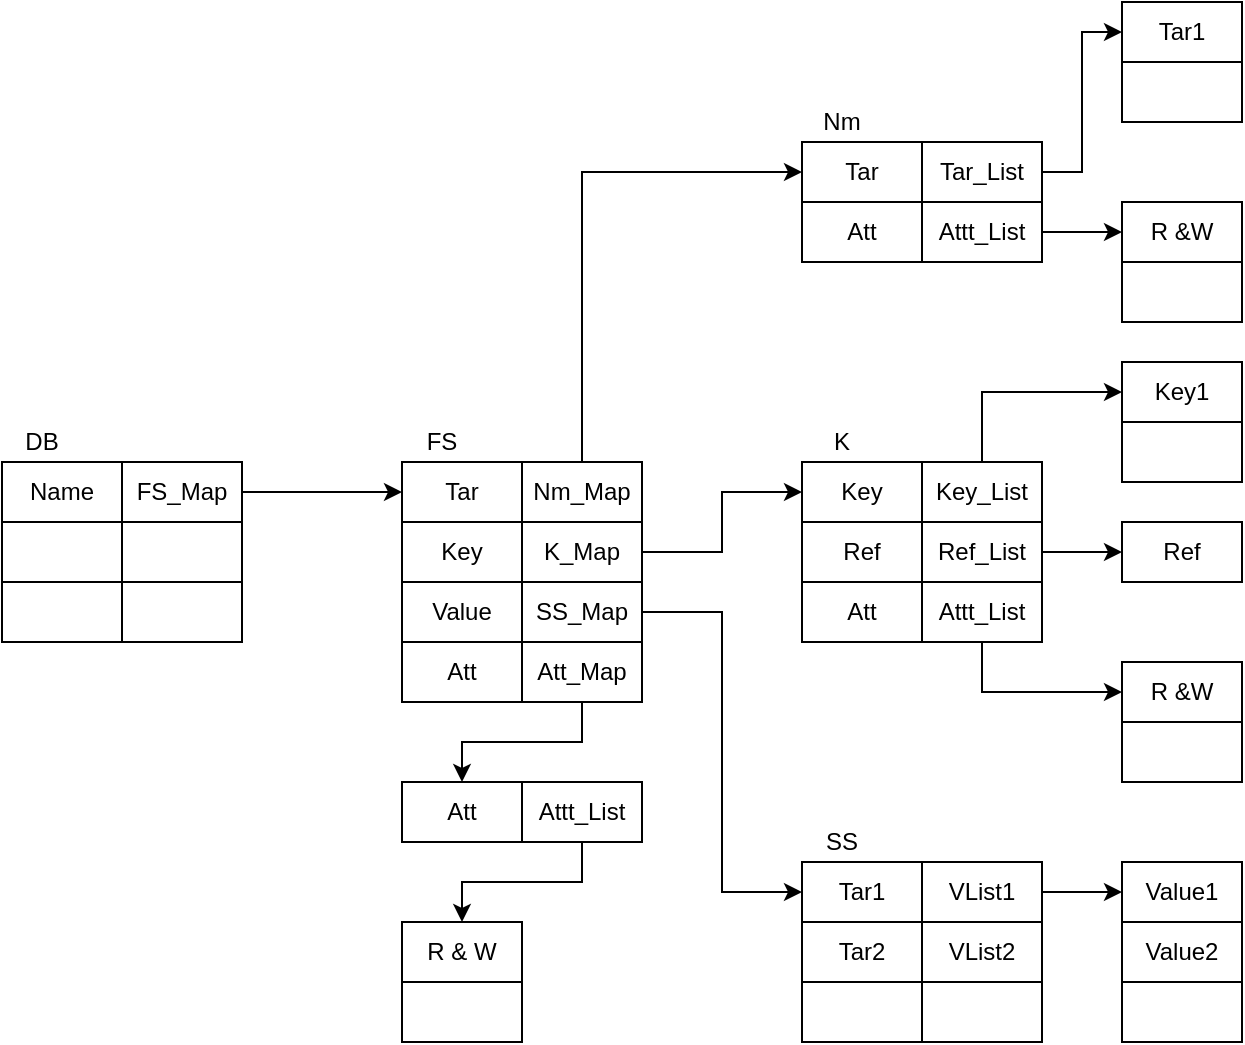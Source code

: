 <mxfile version="13.6.2" type="device"><diagram id="C5RBs43oDa-KdzZeNtuy" name="Page-1"><mxGraphModel dx="973" dy="573" grid="1" gridSize="10" guides="1" tooltips="1" connect="1" arrows="1" fold="1" page="1" pageScale="1" pageWidth="827" pageHeight="1169" math="0" shadow="0"><root><mxCell id="WIyWlLk6GJQsqaUBKTNV-0"/><mxCell id="WIyWlLk6GJQsqaUBKTNV-1" parent="WIyWlLk6GJQsqaUBKTNV-0"/><mxCell id="2h9ql5fSif1AdxZfYFnC-27" value="Name" style="rounded=0;whiteSpace=wrap;html=1;" vertex="1" parent="WIyWlLk6GJQsqaUBKTNV-1"><mxGeometry x="40" y="360" width="60" height="30" as="geometry"/></mxCell><mxCell id="2h9ql5fSif1AdxZfYFnC-51" style="edgeStyle=orthogonalEdgeStyle;rounded=0;orthogonalLoop=1;jettySize=auto;html=1;exitX=1;exitY=0.5;exitDx=0;exitDy=0;entryX=0;entryY=0.5;entryDx=0;entryDy=0;" edge="1" parent="WIyWlLk6GJQsqaUBKTNV-1" source="2h9ql5fSif1AdxZfYFnC-29" target="2h9ql5fSif1AdxZfYFnC-35"><mxGeometry relative="1" as="geometry"/></mxCell><mxCell id="2h9ql5fSif1AdxZfYFnC-29" value="FS_Map" style="rounded=0;whiteSpace=wrap;html=1;" vertex="1" parent="WIyWlLk6GJQsqaUBKTNV-1"><mxGeometry x="100" y="360" width="60" height="30" as="geometry"/></mxCell><mxCell id="2h9ql5fSif1AdxZfYFnC-30" value="" style="rounded=0;whiteSpace=wrap;html=1;" vertex="1" parent="WIyWlLk6GJQsqaUBKTNV-1"><mxGeometry x="40" y="390" width="60" height="30" as="geometry"/></mxCell><mxCell id="2h9ql5fSif1AdxZfYFnC-31" value="" style="rounded=0;whiteSpace=wrap;html=1;" vertex="1" parent="WIyWlLk6GJQsqaUBKTNV-1"><mxGeometry x="100" y="390" width="60" height="30" as="geometry"/></mxCell><mxCell id="2h9ql5fSif1AdxZfYFnC-32" value="" style="rounded=0;whiteSpace=wrap;html=1;" vertex="1" parent="WIyWlLk6GJQsqaUBKTNV-1"><mxGeometry x="40" y="420" width="60" height="30" as="geometry"/></mxCell><mxCell id="2h9ql5fSif1AdxZfYFnC-33" value="" style="rounded=0;whiteSpace=wrap;html=1;" vertex="1" parent="WIyWlLk6GJQsqaUBKTNV-1"><mxGeometry x="100" y="420" width="60" height="30" as="geometry"/></mxCell><mxCell id="2h9ql5fSif1AdxZfYFnC-34" value="DB" style="text;html=1;strokeColor=none;fillColor=none;align=center;verticalAlign=middle;whiteSpace=wrap;rounded=0;" vertex="1" parent="WIyWlLk6GJQsqaUBKTNV-1"><mxGeometry x="40" y="340" width="40" height="20" as="geometry"/></mxCell><mxCell id="2h9ql5fSif1AdxZfYFnC-35" value="Tar" style="rounded=0;whiteSpace=wrap;html=1;" vertex="1" parent="WIyWlLk6GJQsqaUBKTNV-1"><mxGeometry x="240" y="360" width="60" height="30" as="geometry"/></mxCell><mxCell id="2h9ql5fSif1AdxZfYFnC-57" style="edgeStyle=orthogonalEdgeStyle;rounded=0;orthogonalLoop=1;jettySize=auto;html=1;exitX=0.5;exitY=0;exitDx=0;exitDy=0;entryX=0;entryY=0.5;entryDx=0;entryDy=0;" edge="1" parent="WIyWlLk6GJQsqaUBKTNV-1" source="2h9ql5fSif1AdxZfYFnC-36" target="2h9ql5fSif1AdxZfYFnC-53"><mxGeometry relative="1" as="geometry"/></mxCell><mxCell id="2h9ql5fSif1AdxZfYFnC-36" value="Nm_Map" style="rounded=0;whiteSpace=wrap;html=1;" vertex="1" parent="WIyWlLk6GJQsqaUBKTNV-1"><mxGeometry x="300" y="360" width="60" height="30" as="geometry"/></mxCell><mxCell id="2h9ql5fSif1AdxZfYFnC-37" value="Key" style="rounded=0;whiteSpace=wrap;html=1;" vertex="1" parent="WIyWlLk6GJQsqaUBKTNV-1"><mxGeometry x="240" y="390" width="60" height="30" as="geometry"/></mxCell><mxCell id="2h9ql5fSif1AdxZfYFnC-76" style="edgeStyle=orthogonalEdgeStyle;rounded=0;orthogonalLoop=1;jettySize=auto;html=1;exitX=1;exitY=0.5;exitDx=0;exitDy=0;entryX=0;entryY=0.5;entryDx=0;entryDy=0;" edge="1" parent="WIyWlLk6GJQsqaUBKTNV-1" source="2h9ql5fSif1AdxZfYFnC-38" target="2h9ql5fSif1AdxZfYFnC-70"><mxGeometry relative="1" as="geometry"/></mxCell><mxCell id="2h9ql5fSif1AdxZfYFnC-38" value="K_Map" style="rounded=0;whiteSpace=wrap;html=1;" vertex="1" parent="WIyWlLk6GJQsqaUBKTNV-1"><mxGeometry x="300" y="390" width="60" height="30" as="geometry"/></mxCell><mxCell id="2h9ql5fSif1AdxZfYFnC-39" value="Value" style="rounded=0;whiteSpace=wrap;html=1;" vertex="1" parent="WIyWlLk6GJQsqaUBKTNV-1"><mxGeometry x="240" y="420" width="60" height="30" as="geometry"/></mxCell><mxCell id="2h9ql5fSif1AdxZfYFnC-93" style="edgeStyle=orthogonalEdgeStyle;rounded=0;orthogonalLoop=1;jettySize=auto;html=1;exitX=1;exitY=0.5;exitDx=0;exitDy=0;entryX=0;entryY=0.5;entryDx=0;entryDy=0;" edge="1" parent="WIyWlLk6GJQsqaUBKTNV-1" source="2h9ql5fSif1AdxZfYFnC-40" target="2h9ql5fSif1AdxZfYFnC-87"><mxGeometry relative="1" as="geometry"/></mxCell><mxCell id="2h9ql5fSif1AdxZfYFnC-40" value="SS_Map" style="rounded=0;whiteSpace=wrap;html=1;" vertex="1" parent="WIyWlLk6GJQsqaUBKTNV-1"><mxGeometry x="300" y="420" width="60" height="30" as="geometry"/></mxCell><mxCell id="2h9ql5fSif1AdxZfYFnC-41" value="Att" style="rounded=0;whiteSpace=wrap;html=1;" vertex="1" parent="WIyWlLk6GJQsqaUBKTNV-1"><mxGeometry x="240" y="450" width="60" height="30" as="geometry"/></mxCell><mxCell id="2h9ql5fSif1AdxZfYFnC-45" style="edgeStyle=orthogonalEdgeStyle;rounded=0;orthogonalLoop=1;jettySize=auto;html=1;exitX=0.5;exitY=1;exitDx=0;exitDy=0;entryX=0.5;entryY=0;entryDx=0;entryDy=0;" edge="1" parent="WIyWlLk6GJQsqaUBKTNV-1" source="2h9ql5fSif1AdxZfYFnC-42" target="2h9ql5fSif1AdxZfYFnC-43"><mxGeometry relative="1" as="geometry"/></mxCell><mxCell id="2h9ql5fSif1AdxZfYFnC-42" value="Att_Map" style="rounded=0;whiteSpace=wrap;html=1;" vertex="1" parent="WIyWlLk6GJQsqaUBKTNV-1"><mxGeometry x="300" y="450" width="60" height="30" as="geometry"/></mxCell><mxCell id="2h9ql5fSif1AdxZfYFnC-43" value="Att" style="rounded=0;whiteSpace=wrap;html=1;" vertex="1" parent="WIyWlLk6GJQsqaUBKTNV-1"><mxGeometry x="240" y="520" width="60" height="30" as="geometry"/></mxCell><mxCell id="2h9ql5fSif1AdxZfYFnC-50" style="edgeStyle=orthogonalEdgeStyle;rounded=0;orthogonalLoop=1;jettySize=auto;html=1;exitX=0.5;exitY=1;exitDx=0;exitDy=0;entryX=0.5;entryY=0;entryDx=0;entryDy=0;" edge="1" parent="WIyWlLk6GJQsqaUBKTNV-1" source="2h9ql5fSif1AdxZfYFnC-44" target="2h9ql5fSif1AdxZfYFnC-46"><mxGeometry relative="1" as="geometry"/></mxCell><mxCell id="2h9ql5fSif1AdxZfYFnC-44" value="Attt_List" style="rounded=0;whiteSpace=wrap;html=1;" vertex="1" parent="WIyWlLk6GJQsqaUBKTNV-1"><mxGeometry x="300" y="520" width="60" height="30" as="geometry"/></mxCell><mxCell id="2h9ql5fSif1AdxZfYFnC-46" value="R &amp;amp; W" style="rounded=0;whiteSpace=wrap;html=1;" vertex="1" parent="WIyWlLk6GJQsqaUBKTNV-1"><mxGeometry x="240" y="590" width="60" height="30" as="geometry"/></mxCell><mxCell id="2h9ql5fSif1AdxZfYFnC-47" value="" style="rounded=0;whiteSpace=wrap;html=1;" vertex="1" parent="WIyWlLk6GJQsqaUBKTNV-1"><mxGeometry x="240" y="620" width="60" height="30" as="geometry"/></mxCell><mxCell id="2h9ql5fSif1AdxZfYFnC-52" value="FS" style="text;html=1;strokeColor=none;fillColor=none;align=center;verticalAlign=middle;whiteSpace=wrap;rounded=0;" vertex="1" parent="WIyWlLk6GJQsqaUBKTNV-1"><mxGeometry x="240" y="340" width="40" height="20" as="geometry"/></mxCell><mxCell id="2h9ql5fSif1AdxZfYFnC-53" value="Tar" style="rounded=0;whiteSpace=wrap;html=1;" vertex="1" parent="WIyWlLk6GJQsqaUBKTNV-1"><mxGeometry x="440" y="200" width="60" height="30" as="geometry"/></mxCell><mxCell id="2h9ql5fSif1AdxZfYFnC-77" style="edgeStyle=orthogonalEdgeStyle;rounded=0;orthogonalLoop=1;jettySize=auto;html=1;exitX=1;exitY=0.5;exitDx=0;exitDy=0;entryX=0;entryY=0.5;entryDx=0;entryDy=0;" edge="1" parent="WIyWlLk6GJQsqaUBKTNV-1" source="2h9ql5fSif1AdxZfYFnC-54" target="2h9ql5fSif1AdxZfYFnC-59"><mxGeometry relative="1" as="geometry"/></mxCell><mxCell id="2h9ql5fSif1AdxZfYFnC-54" value="Tar_List" style="rounded=0;whiteSpace=wrap;html=1;" vertex="1" parent="WIyWlLk6GJQsqaUBKTNV-1"><mxGeometry x="500" y="200" width="60" height="30" as="geometry"/></mxCell><mxCell id="2h9ql5fSif1AdxZfYFnC-55" value="Att" style="rounded=0;whiteSpace=wrap;html=1;" vertex="1" parent="WIyWlLk6GJQsqaUBKTNV-1"><mxGeometry x="440" y="230" width="60" height="30" as="geometry"/></mxCell><mxCell id="2h9ql5fSif1AdxZfYFnC-68" style="edgeStyle=orthogonalEdgeStyle;rounded=0;orthogonalLoop=1;jettySize=auto;html=1;exitX=1;exitY=0.5;exitDx=0;exitDy=0;entryX=0;entryY=0.5;entryDx=0;entryDy=0;" edge="1" parent="WIyWlLk6GJQsqaUBKTNV-1" source="2h9ql5fSif1AdxZfYFnC-56" target="2h9ql5fSif1AdxZfYFnC-64"><mxGeometry relative="1" as="geometry"/></mxCell><mxCell id="2h9ql5fSif1AdxZfYFnC-56" value="Attt_List" style="rounded=0;whiteSpace=wrap;html=1;" vertex="1" parent="WIyWlLk6GJQsqaUBKTNV-1"><mxGeometry x="500" y="230" width="60" height="30" as="geometry"/></mxCell><mxCell id="2h9ql5fSif1AdxZfYFnC-58" value="Nm" style="text;html=1;strokeColor=none;fillColor=none;align=center;verticalAlign=middle;whiteSpace=wrap;rounded=0;" vertex="1" parent="WIyWlLk6GJQsqaUBKTNV-1"><mxGeometry x="440" y="180" width="40" height="20" as="geometry"/></mxCell><mxCell id="2h9ql5fSif1AdxZfYFnC-59" value="Tar1" style="rounded=0;whiteSpace=wrap;html=1;" vertex="1" parent="WIyWlLk6GJQsqaUBKTNV-1"><mxGeometry x="600" y="130" width="60" height="30" as="geometry"/></mxCell><mxCell id="2h9ql5fSif1AdxZfYFnC-60" value="" style="rounded=0;whiteSpace=wrap;html=1;" vertex="1" parent="WIyWlLk6GJQsqaUBKTNV-1"><mxGeometry x="600" y="160" width="60" height="30" as="geometry"/></mxCell><mxCell id="2h9ql5fSif1AdxZfYFnC-64" value="R &amp;amp;W" style="rounded=0;whiteSpace=wrap;html=1;" vertex="1" parent="WIyWlLk6GJQsqaUBKTNV-1"><mxGeometry x="600" y="230" width="60" height="30" as="geometry"/></mxCell><mxCell id="2h9ql5fSif1AdxZfYFnC-65" value="" style="rounded=0;whiteSpace=wrap;html=1;" vertex="1" parent="WIyWlLk6GJQsqaUBKTNV-1"><mxGeometry x="600" y="260" width="60" height="30" as="geometry"/></mxCell><mxCell id="2h9ql5fSif1AdxZfYFnC-70" value="Key" style="rounded=0;whiteSpace=wrap;html=1;" vertex="1" parent="WIyWlLk6GJQsqaUBKTNV-1"><mxGeometry x="440" y="360" width="60" height="30" as="geometry"/></mxCell><mxCell id="2h9ql5fSif1AdxZfYFnC-83" style="edgeStyle=orthogonalEdgeStyle;rounded=0;orthogonalLoop=1;jettySize=auto;html=1;exitX=0.5;exitY=0;exitDx=0;exitDy=0;entryX=0;entryY=0.5;entryDx=0;entryDy=0;" edge="1" parent="WIyWlLk6GJQsqaUBKTNV-1" source="2h9ql5fSif1AdxZfYFnC-71" target="2h9ql5fSif1AdxZfYFnC-81"><mxGeometry relative="1" as="geometry"/></mxCell><mxCell id="2h9ql5fSif1AdxZfYFnC-71" value="Key_List" style="rounded=0;whiteSpace=wrap;html=1;" vertex="1" parent="WIyWlLk6GJQsqaUBKTNV-1"><mxGeometry x="500" y="360" width="60" height="30" as="geometry"/></mxCell><mxCell id="2h9ql5fSif1AdxZfYFnC-72" value="Ref" style="rounded=0;whiteSpace=wrap;html=1;" vertex="1" parent="WIyWlLk6GJQsqaUBKTNV-1"><mxGeometry x="440" y="390" width="60" height="30" as="geometry"/></mxCell><mxCell id="2h9ql5fSif1AdxZfYFnC-86" style="edgeStyle=orthogonalEdgeStyle;rounded=0;orthogonalLoop=1;jettySize=auto;html=1;exitX=1;exitY=0.5;exitDx=0;exitDy=0;entryX=0;entryY=0.5;entryDx=0;entryDy=0;" edge="1" parent="WIyWlLk6GJQsqaUBKTNV-1" source="2h9ql5fSif1AdxZfYFnC-73" target="2h9ql5fSif1AdxZfYFnC-84"><mxGeometry relative="1" as="geometry"/></mxCell><mxCell id="2h9ql5fSif1AdxZfYFnC-73" value="Ref_List" style="rounded=0;whiteSpace=wrap;html=1;" vertex="1" parent="WIyWlLk6GJQsqaUBKTNV-1"><mxGeometry x="500" y="390" width="60" height="30" as="geometry"/></mxCell><mxCell id="2h9ql5fSif1AdxZfYFnC-74" value="Att" style="rounded=0;whiteSpace=wrap;html=1;" vertex="1" parent="WIyWlLk6GJQsqaUBKTNV-1"><mxGeometry x="440" y="420" width="60" height="30" as="geometry"/></mxCell><mxCell id="2h9ql5fSif1AdxZfYFnC-80" style="edgeStyle=orthogonalEdgeStyle;rounded=0;orthogonalLoop=1;jettySize=auto;html=1;exitX=0.5;exitY=1;exitDx=0;exitDy=0;entryX=0;entryY=0.5;entryDx=0;entryDy=0;" edge="1" parent="WIyWlLk6GJQsqaUBKTNV-1" source="2h9ql5fSif1AdxZfYFnC-75" target="2h9ql5fSif1AdxZfYFnC-78"><mxGeometry relative="1" as="geometry"/></mxCell><mxCell id="2h9ql5fSif1AdxZfYFnC-75" value="Attt_List" style="rounded=0;whiteSpace=wrap;html=1;" vertex="1" parent="WIyWlLk6GJQsqaUBKTNV-1"><mxGeometry x="500" y="420" width="60" height="30" as="geometry"/></mxCell><mxCell id="2h9ql5fSif1AdxZfYFnC-78" value="R &amp;amp;W" style="rounded=0;whiteSpace=wrap;html=1;" vertex="1" parent="WIyWlLk6GJQsqaUBKTNV-1"><mxGeometry x="600" y="460" width="60" height="30" as="geometry"/></mxCell><mxCell id="2h9ql5fSif1AdxZfYFnC-79" value="" style="rounded=0;whiteSpace=wrap;html=1;" vertex="1" parent="WIyWlLk6GJQsqaUBKTNV-1"><mxGeometry x="600" y="490" width="60" height="30" as="geometry"/></mxCell><mxCell id="2h9ql5fSif1AdxZfYFnC-81" value="Key1" style="rounded=0;whiteSpace=wrap;html=1;" vertex="1" parent="WIyWlLk6GJQsqaUBKTNV-1"><mxGeometry x="600" y="310" width="60" height="30" as="geometry"/></mxCell><mxCell id="2h9ql5fSif1AdxZfYFnC-82" value="" style="rounded=0;whiteSpace=wrap;html=1;" vertex="1" parent="WIyWlLk6GJQsqaUBKTNV-1"><mxGeometry x="600" y="340" width="60" height="30" as="geometry"/></mxCell><mxCell id="2h9ql5fSif1AdxZfYFnC-84" value="Ref" style="rounded=0;whiteSpace=wrap;html=1;" vertex="1" parent="WIyWlLk6GJQsqaUBKTNV-1"><mxGeometry x="600" y="390" width="60" height="30" as="geometry"/></mxCell><mxCell id="2h9ql5fSif1AdxZfYFnC-87" value="Tar1" style="rounded=0;whiteSpace=wrap;html=1;" vertex="1" parent="WIyWlLk6GJQsqaUBKTNV-1"><mxGeometry x="440" y="560" width="60" height="30" as="geometry"/></mxCell><mxCell id="2h9ql5fSif1AdxZfYFnC-97" style="edgeStyle=orthogonalEdgeStyle;rounded=0;orthogonalLoop=1;jettySize=auto;html=1;exitX=1;exitY=0.5;exitDx=0;exitDy=0;entryX=0;entryY=0.5;entryDx=0;entryDy=0;" edge="1" parent="WIyWlLk6GJQsqaUBKTNV-1" source="2h9ql5fSif1AdxZfYFnC-88" target="2h9ql5fSif1AdxZfYFnC-94"><mxGeometry relative="1" as="geometry"/></mxCell><mxCell id="2h9ql5fSif1AdxZfYFnC-88" value="VList1" style="rounded=0;whiteSpace=wrap;html=1;" vertex="1" parent="WIyWlLk6GJQsqaUBKTNV-1"><mxGeometry x="500" y="560" width="60" height="30" as="geometry"/></mxCell><mxCell id="2h9ql5fSif1AdxZfYFnC-89" value="Tar2" style="rounded=0;whiteSpace=wrap;html=1;" vertex="1" parent="WIyWlLk6GJQsqaUBKTNV-1"><mxGeometry x="440" y="590" width="60" height="30" as="geometry"/></mxCell><mxCell id="2h9ql5fSif1AdxZfYFnC-90" value="VList2" style="rounded=0;whiteSpace=wrap;html=1;" vertex="1" parent="WIyWlLk6GJQsqaUBKTNV-1"><mxGeometry x="500" y="590" width="60" height="30" as="geometry"/></mxCell><mxCell id="2h9ql5fSif1AdxZfYFnC-91" value="K" style="text;html=1;strokeColor=none;fillColor=none;align=center;verticalAlign=middle;whiteSpace=wrap;rounded=0;" vertex="1" parent="WIyWlLk6GJQsqaUBKTNV-1"><mxGeometry x="440" y="340" width="40" height="20" as="geometry"/></mxCell><mxCell id="2h9ql5fSif1AdxZfYFnC-92" value="SS" style="text;html=1;strokeColor=none;fillColor=none;align=center;verticalAlign=middle;whiteSpace=wrap;rounded=0;" vertex="1" parent="WIyWlLk6GJQsqaUBKTNV-1"><mxGeometry x="440" y="540" width="40" height="20" as="geometry"/></mxCell><mxCell id="2h9ql5fSif1AdxZfYFnC-94" value="Value1" style="rounded=0;whiteSpace=wrap;html=1;" vertex="1" parent="WIyWlLk6GJQsqaUBKTNV-1"><mxGeometry x="600" y="560" width="60" height="30" as="geometry"/></mxCell><mxCell id="2h9ql5fSif1AdxZfYFnC-95" value="Value2" style="rounded=0;whiteSpace=wrap;html=1;" vertex="1" parent="WIyWlLk6GJQsqaUBKTNV-1"><mxGeometry x="600" y="590" width="60" height="30" as="geometry"/></mxCell><mxCell id="2h9ql5fSif1AdxZfYFnC-96" value="" style="rounded=0;whiteSpace=wrap;html=1;" vertex="1" parent="WIyWlLk6GJQsqaUBKTNV-1"><mxGeometry x="600" y="620" width="60" height="30" as="geometry"/></mxCell><mxCell id="2h9ql5fSif1AdxZfYFnC-98" value="" style="rounded=0;whiteSpace=wrap;html=1;" vertex="1" parent="WIyWlLk6GJQsqaUBKTNV-1"><mxGeometry x="440" y="620" width="60" height="30" as="geometry"/></mxCell><mxCell id="2h9ql5fSif1AdxZfYFnC-99" value="" style="rounded=0;whiteSpace=wrap;html=1;" vertex="1" parent="WIyWlLk6GJQsqaUBKTNV-1"><mxGeometry x="500" y="620" width="60" height="30" as="geometry"/></mxCell></root></mxGraphModel></diagram></mxfile>